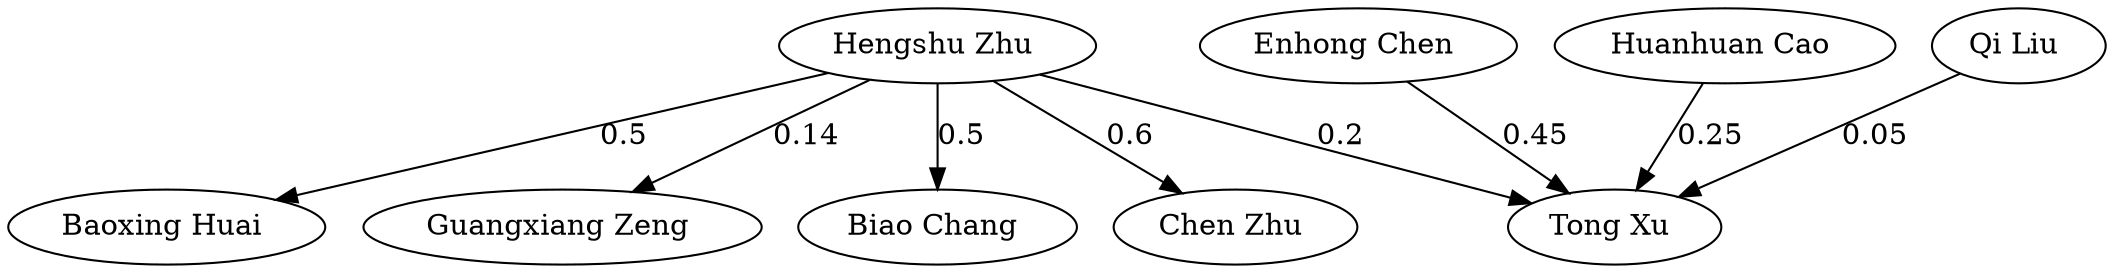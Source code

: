 strict digraph G{
"Enhong Chen " -> "Tong Xu "[label = 0.45]
"Hengshu Zhu " -> "Biao Chang "[label = 0.5]
"Hengshu Zhu " -> "Chen Zhu "[label = 0.6]
"Hengshu Zhu " -> "Tong Xu "[label = 0.2]
"Hengshu Zhu " -> "Baoxing Huai "[label = 0.5]
"Hengshu Zhu " -> "Guangxiang Zeng "[label = 0.14]
"Huanhuan Cao " -> "Tong Xu "[label = 0.25]
"Qi Liu " -> "Tong Xu "[label = 0.05]
}